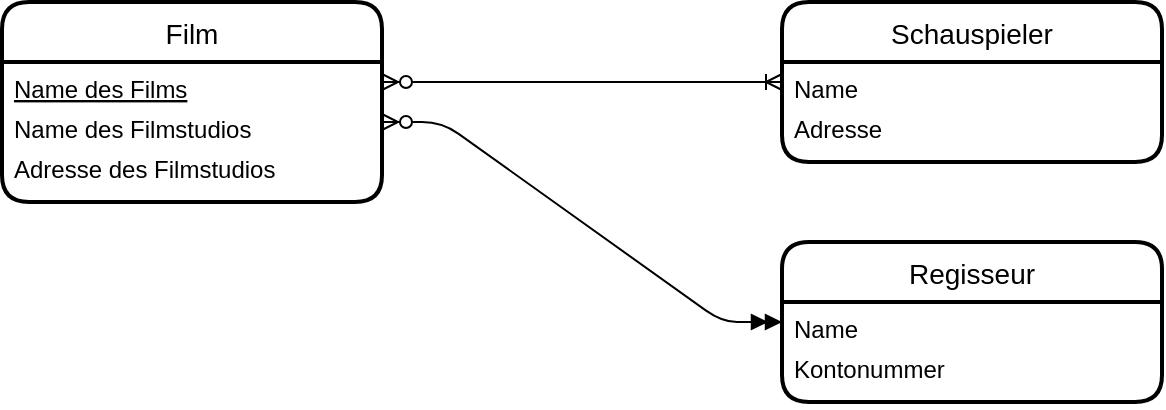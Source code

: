 <mxfile>
    <diagram id="4EPyDz3HMylTN1gbG-ML" name="Page-1">
        <mxGraphModel dx="1108" dy="768" grid="1" gridSize="10" guides="1" tooltips="1" connect="1" arrows="1" fold="1" page="1" pageScale="1" pageWidth="850" pageHeight="1100" math="0" shadow="0">
            <root>
                <mxCell id="0"/>
                <mxCell id="1" parent="0"/>
                <mxCell id="9" value="" style="edgeStyle=entityRelationEdgeStyle;fontSize=12;html=1;endArrow=doubleBlock;startArrow=ERzeroToMany;exitX=1;exitY=0.5;exitDx=0;exitDy=0;endFill=1;shadow=0;" parent="1" source="15" edge="1" target="20">
                    <mxGeometry width="100" height="100" relative="1" as="geometry">
                        <mxPoint x="209.05" y="735" as="sourcePoint"/>
                        <mxPoint x="450" y="735" as="targetPoint"/>
                    </mxGeometry>
                </mxCell>
                <mxCell id="10" value="" style="edgeStyle=entityRelationEdgeStyle;fontSize=12;html=1;endArrow=ERoneToMany;startArrow=ERzeroToMany;" edge="1" parent="1" target="17">
                    <mxGeometry width="100" height="100" relative="1" as="geometry">
                        <mxPoint x="300" y="90" as="sourcePoint"/>
                        <mxPoint x="410" y="755" as="targetPoint"/>
                    </mxGeometry>
                </mxCell>
                <mxCell id="11" value="Film" style="swimlane;childLayout=stackLayout;horizontal=1;startSize=30;horizontalStack=0;rounded=1;fontSize=14;fontStyle=0;strokeWidth=2;resizeParent=0;resizeLast=1;shadow=0;dashed=0;align=center;" vertex="1" parent="1">
                    <mxGeometry x="110" y="50" width="190" height="100" as="geometry">
                        <mxRectangle x="110" y="50" width="70" height="30" as="alternateBounds"/>
                    </mxGeometry>
                </mxCell>
                <mxCell id="12" value="Name des Films" style="text;strokeColor=none;fillColor=none;spacingLeft=4;spacingRight=4;overflow=hidden;rotatable=0;points=[[0,0.5],[1,0.5]];portConstraint=eastwest;fontSize=12;fontStyle=4" vertex="1" parent="11">
                    <mxGeometry y="30" width="190" height="20" as="geometry"/>
                </mxCell>
                <mxCell id="15" value="Name des Filmstudios" style="text;strokeColor=none;fillColor=none;spacingLeft=4;spacingRight=4;overflow=hidden;rotatable=0;points=[[0,0.5],[1,0.5]];portConstraint=eastwest;fontSize=12;" vertex="1" parent="11">
                    <mxGeometry y="50" width="190" height="20" as="geometry"/>
                </mxCell>
                <mxCell id="16" value="Adresse des Filmstudios" style="text;strokeColor=none;fillColor=none;spacingLeft=4;spacingRight=4;overflow=hidden;rotatable=0;points=[[0,0.5],[1,0.5]];portConstraint=eastwest;fontSize=12;" vertex="1" parent="11">
                    <mxGeometry y="70" width="190" height="30" as="geometry"/>
                </mxCell>
                <mxCell id="17" value="Schauspieler" style="swimlane;childLayout=stackLayout;horizontal=1;startSize=30;horizontalStack=0;rounded=1;fontSize=14;fontStyle=0;strokeWidth=2;resizeParent=0;resizeLast=1;shadow=0;dashed=0;align=center;" vertex="1" parent="1">
                    <mxGeometry x="500" y="50" width="190" height="80" as="geometry">
                        <mxRectangle x="110" y="50" width="70" height="30" as="alternateBounds"/>
                    </mxGeometry>
                </mxCell>
                <mxCell id="18" value="Name" style="text;strokeColor=none;fillColor=none;spacingLeft=4;spacingRight=4;overflow=hidden;rotatable=0;points=[[0,0.5],[1,0.5]];portConstraint=eastwest;fontSize=12;" vertex="1" parent="17">
                    <mxGeometry y="30" width="190" height="20" as="geometry"/>
                </mxCell>
                <mxCell id="19" value="Adresse" style="text;strokeColor=none;fillColor=none;spacingLeft=4;spacingRight=4;overflow=hidden;rotatable=0;points=[[0,0.5],[1,0.5]];portConstraint=eastwest;fontSize=12;" vertex="1" parent="17">
                    <mxGeometry y="50" width="190" height="30" as="geometry"/>
                </mxCell>
                <mxCell id="20" value="Regisseur" style="swimlane;childLayout=stackLayout;horizontal=1;startSize=30;horizontalStack=0;rounded=1;fontSize=14;fontStyle=0;strokeWidth=2;resizeParent=0;resizeLast=1;shadow=0;dashed=0;align=center;" vertex="1" parent="1">
                    <mxGeometry x="500" y="170" width="190" height="80" as="geometry">
                        <mxRectangle x="110" y="50" width="70" height="30" as="alternateBounds"/>
                    </mxGeometry>
                </mxCell>
                <mxCell id="21" value="Name" style="text;strokeColor=none;fillColor=none;spacingLeft=4;spacingRight=4;overflow=hidden;rotatable=0;points=[[0,0.5],[1,0.5]];portConstraint=eastwest;fontSize=12;" vertex="1" parent="20">
                    <mxGeometry y="30" width="190" height="20" as="geometry"/>
                </mxCell>
                <mxCell id="22" value="Kontonummer" style="text;strokeColor=none;fillColor=none;spacingLeft=4;spacingRight=4;overflow=hidden;rotatable=0;points=[[0,0.5],[1,0.5]];portConstraint=eastwest;fontSize=12;" vertex="1" parent="20">
                    <mxGeometry y="50" width="190" height="30" as="geometry"/>
                </mxCell>
            </root>
        </mxGraphModel>
    </diagram>
</mxfile>